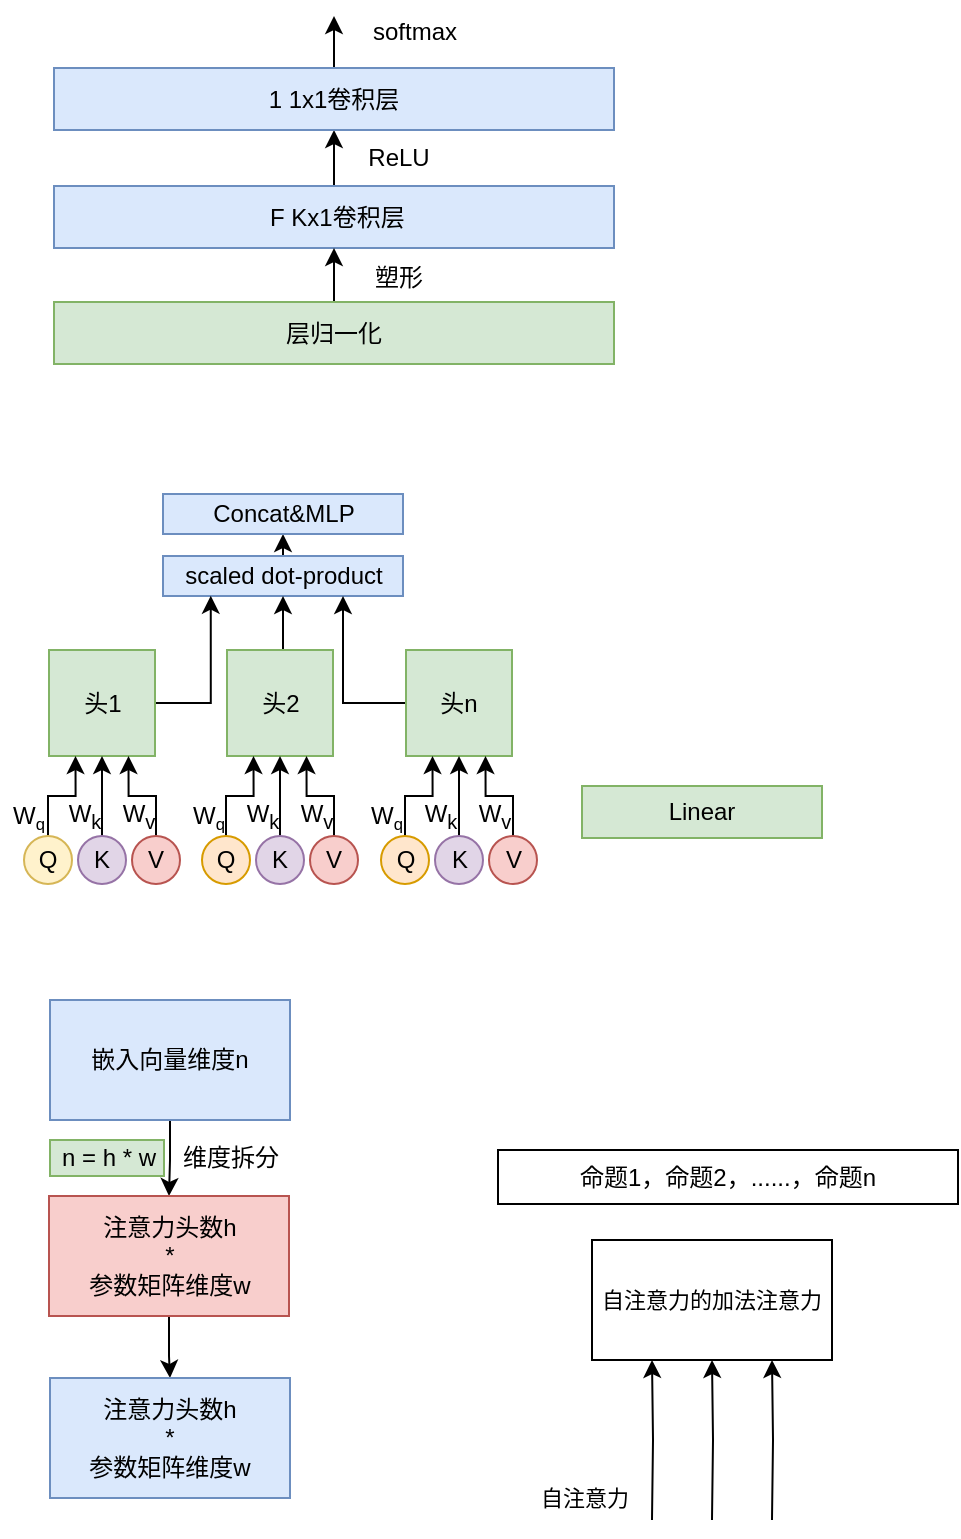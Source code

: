<mxfile version="16.5.1" type="device"><diagram id="_v-AHhavMZcdQ6MDlAJX" name="第 1 页"><mxGraphModel dx="494" dy="314" grid="0" gridSize="10" guides="1" tooltips="1" connect="1" arrows="1" fold="1" page="1" pageScale="1" pageWidth="1169" pageHeight="1654" math="0" shadow="0"><root><mxCell id="0"/><mxCell id="1" parent="0"/><mxCell id="8fVb1McFri_xJ-frWRwQ-6" style="edgeStyle=orthogonalEdgeStyle;rounded=0;orthogonalLoop=1;jettySize=auto;html=1;exitX=0.5;exitY=0;exitDx=0;exitDy=0;entryX=0.5;entryY=1;entryDx=0;entryDy=0;" edge="1" parent="1" source="8fVb1McFri_xJ-frWRwQ-1" target="8fVb1McFri_xJ-frWRwQ-4"><mxGeometry relative="1" as="geometry"/></mxCell><mxCell id="8fVb1McFri_xJ-frWRwQ-1" value="&amp;nbsp;F Kx1卷积层" style="rounded=0;whiteSpace=wrap;html=1;fillColor=#dae8fc;strokeColor=#6c8ebf;" vertex="1" parent="1"><mxGeometry x="192" y="146" width="280" height="31" as="geometry"/></mxCell><mxCell id="8fVb1McFri_xJ-frWRwQ-5" style="edgeStyle=orthogonalEdgeStyle;rounded=0;orthogonalLoop=1;jettySize=auto;html=1;exitX=0.5;exitY=0;exitDx=0;exitDy=0;entryX=0.5;entryY=1;entryDx=0;entryDy=0;" edge="1" parent="1" source="8fVb1McFri_xJ-frWRwQ-2" target="8fVb1McFri_xJ-frWRwQ-1"><mxGeometry relative="1" as="geometry"/></mxCell><mxCell id="8fVb1McFri_xJ-frWRwQ-2" value="层归一化" style="rounded=0;whiteSpace=wrap;html=1;fillColor=#d5e8d4;strokeColor=#82b366;" vertex="1" parent="1"><mxGeometry x="192" y="204" width="280" height="31" as="geometry"/></mxCell><mxCell id="8fVb1McFri_xJ-frWRwQ-8" style="edgeStyle=orthogonalEdgeStyle;rounded=0;orthogonalLoop=1;jettySize=auto;html=1;exitX=0.5;exitY=0;exitDx=0;exitDy=0;" edge="1" parent="1" source="8fVb1McFri_xJ-frWRwQ-4"><mxGeometry relative="1" as="geometry"><mxPoint x="332" y="61" as="targetPoint"/></mxGeometry></mxCell><mxCell id="8fVb1McFri_xJ-frWRwQ-4" value="1 1x1卷积层" style="rounded=0;whiteSpace=wrap;html=1;fillColor=#dae8fc;strokeColor=#6c8ebf;" vertex="1" parent="1"><mxGeometry x="192" y="87" width="280" height="31" as="geometry"/></mxCell><mxCell id="8fVb1McFri_xJ-frWRwQ-9" value="softmax" style="text;html=1;align=center;verticalAlign=middle;resizable=0;points=[];autosize=1;strokeColor=none;fillColor=none;" vertex="1" parent="1"><mxGeometry x="346" y="60" width="52" height="18" as="geometry"/></mxCell><mxCell id="8fVb1McFri_xJ-frWRwQ-10" value="ReLU" style="text;html=1;align=center;verticalAlign=middle;resizable=0;points=[];autosize=1;strokeColor=none;fillColor=none;" vertex="1" parent="1"><mxGeometry x="344" y="123" width="40" height="18" as="geometry"/></mxCell><mxCell id="8fVb1McFri_xJ-frWRwQ-12" value="塑形" style="text;html=1;align=center;verticalAlign=middle;resizable=0;points=[];autosize=1;strokeColor=none;fillColor=none;" vertex="1" parent="1"><mxGeometry x="347" y="183" width="34" height="18" as="geometry"/></mxCell><mxCell id="8fVb1McFri_xJ-frWRwQ-92" style="edgeStyle=orthogonalEdgeStyle;rounded=0;orthogonalLoop=1;jettySize=auto;html=1;exitX=0.5;exitY=0;exitDx=0;exitDy=0;entryX=0.5;entryY=1;entryDx=0;entryDy=0;" edge="1" parent="1" source="8fVb1McFri_xJ-frWRwQ-13" target="8fVb1McFri_xJ-frWRwQ-19"><mxGeometry relative="1" as="geometry"/></mxCell><mxCell id="8fVb1McFri_xJ-frWRwQ-13" value="scaled dot-product" style="rounded=0;whiteSpace=wrap;html=1;fillColor=#dae8fc;strokeColor=#6c8ebf;" vertex="1" parent="1"><mxGeometry x="246.5" y="331" width="120" height="20" as="geometry"/></mxCell><mxCell id="8fVb1McFri_xJ-frWRwQ-79" style="edgeStyle=orthogonalEdgeStyle;rounded=0;orthogonalLoop=1;jettySize=auto;html=1;exitX=1;exitY=0.5;exitDx=0;exitDy=0;entryX=0.199;entryY=0.992;entryDx=0;entryDy=0;entryPerimeter=0;" edge="1" parent="1" source="8fVb1McFri_xJ-frWRwQ-16" target="8fVb1McFri_xJ-frWRwQ-13"><mxGeometry relative="1" as="geometry"/></mxCell><mxCell id="8fVb1McFri_xJ-frWRwQ-16" value="头1" style="whiteSpace=wrap;html=1;aspect=fixed;fillColor=#d5e8d4;strokeColor=#82b366;" vertex="1" parent="1"><mxGeometry x="189.5" y="378" width="53" height="53" as="geometry"/></mxCell><mxCell id="8fVb1McFri_xJ-frWRwQ-19" value="Concat&amp;amp;MLP" style="rounded=0;whiteSpace=wrap;html=1;fillColor=#dae8fc;strokeColor=#6c8ebf;" vertex="1" parent="1"><mxGeometry x="246.5" y="300" width="120" height="20" as="geometry"/></mxCell><mxCell id="8fVb1McFri_xJ-frWRwQ-33" style="edgeStyle=orthogonalEdgeStyle;rounded=0;orthogonalLoop=1;jettySize=auto;html=1;exitX=0.5;exitY=0;exitDx=0;exitDy=0;entryX=0.25;entryY=1;entryDx=0;entryDy=0;" edge="1" parent="1" source="8fVb1McFri_xJ-frWRwQ-29" target="8fVb1McFri_xJ-frWRwQ-16"><mxGeometry relative="1" as="geometry"/></mxCell><mxCell id="8fVb1McFri_xJ-frWRwQ-29" value="Q" style="ellipse;whiteSpace=wrap;html=1;aspect=fixed;fillColor=#fff2cc;strokeColor=#d6b656;" vertex="1" parent="1"><mxGeometry x="177" y="471" width="24" height="24" as="geometry"/></mxCell><mxCell id="8fVb1McFri_xJ-frWRwQ-32" style="edgeStyle=orthogonalEdgeStyle;rounded=0;orthogonalLoop=1;jettySize=auto;html=1;exitX=0.5;exitY=0;exitDx=0;exitDy=0;entryX=0.5;entryY=1;entryDx=0;entryDy=0;" edge="1" parent="1" source="8fVb1McFri_xJ-frWRwQ-30" target="8fVb1McFri_xJ-frWRwQ-16"><mxGeometry relative="1" as="geometry"/></mxCell><mxCell id="8fVb1McFri_xJ-frWRwQ-30" value="K" style="ellipse;whiteSpace=wrap;html=1;aspect=fixed;fillColor=#e1d5e7;strokeColor=#9673a6;" vertex="1" parent="1"><mxGeometry x="204" y="471" width="24" height="24" as="geometry"/></mxCell><mxCell id="8fVb1McFri_xJ-frWRwQ-34" style="edgeStyle=orthogonalEdgeStyle;rounded=0;orthogonalLoop=1;jettySize=auto;html=1;exitX=0.5;exitY=0;exitDx=0;exitDy=0;entryX=0.75;entryY=1;entryDx=0;entryDy=0;" edge="1" parent="1" source="8fVb1McFri_xJ-frWRwQ-31" target="8fVb1McFri_xJ-frWRwQ-16"><mxGeometry relative="1" as="geometry"/></mxCell><mxCell id="8fVb1McFri_xJ-frWRwQ-31" value="V" style="ellipse;whiteSpace=wrap;html=1;aspect=fixed;fillColor=#f8cecc;strokeColor=#b85450;" vertex="1" parent="1"><mxGeometry x="231" y="471" width="24" height="24" as="geometry"/></mxCell><mxCell id="8fVb1McFri_xJ-frWRwQ-35" value="W&lt;span style=&quot;font-size: 10px&quot;&gt;&lt;sub&gt;q&lt;/sub&gt;&lt;/span&gt;" style="text;html=1;align=center;verticalAlign=middle;resizable=0;points=[];autosize=1;strokeColor=none;fillColor=none;" vertex="1" parent="1"><mxGeometry x="165.5" y="450" width="26" height="22" as="geometry"/></mxCell><mxCell id="8fVb1McFri_xJ-frWRwQ-36" value="W&lt;sub&gt;k&lt;/sub&gt;" style="text;html=1;align=center;verticalAlign=middle;resizable=0;points=[];autosize=1;strokeColor=none;fillColor=none;" vertex="1" parent="1"><mxGeometry x="193.5" y="449" width="26" height="23" as="geometry"/></mxCell><mxCell id="8fVb1McFri_xJ-frWRwQ-37" value="W&lt;sub&gt;v&lt;/sub&gt;" style="text;html=1;align=center;verticalAlign=middle;resizable=0;points=[];autosize=1;strokeColor=none;fillColor=none;" vertex="1" parent="1"><mxGeometry x="220.5" y="449" width="26" height="23" as="geometry"/></mxCell><mxCell id="8fVb1McFri_xJ-frWRwQ-78" style="edgeStyle=orthogonalEdgeStyle;rounded=0;orthogonalLoop=1;jettySize=auto;html=1;exitX=0.5;exitY=0;exitDx=0;exitDy=0;entryX=0.5;entryY=1;entryDx=0;entryDy=0;" edge="1" parent="1" source="8fVb1McFri_xJ-frWRwQ-58" target="8fVb1McFri_xJ-frWRwQ-13"><mxGeometry relative="1" as="geometry"/></mxCell><mxCell id="8fVb1McFri_xJ-frWRwQ-58" value="头2" style="whiteSpace=wrap;html=1;aspect=fixed;fillColor=#d5e8d4;strokeColor=#82b366;" vertex="1" parent="1"><mxGeometry x="278.5" y="378" width="53" height="53" as="geometry"/></mxCell><mxCell id="8fVb1McFri_xJ-frWRwQ-59" style="edgeStyle=orthogonalEdgeStyle;rounded=0;orthogonalLoop=1;jettySize=auto;html=1;exitX=0.5;exitY=0;exitDx=0;exitDy=0;entryX=0.25;entryY=1;entryDx=0;entryDy=0;" edge="1" parent="1" source="8fVb1McFri_xJ-frWRwQ-60" target="8fVb1McFri_xJ-frWRwQ-58"><mxGeometry relative="1" as="geometry"/></mxCell><mxCell id="8fVb1McFri_xJ-frWRwQ-60" value="Q" style="ellipse;whiteSpace=wrap;html=1;aspect=fixed;fillColor=#ffe6cc;strokeColor=#d79b00;" vertex="1" parent="1"><mxGeometry x="266" y="471" width="24" height="24" as="geometry"/></mxCell><mxCell id="8fVb1McFri_xJ-frWRwQ-61" style="edgeStyle=orthogonalEdgeStyle;rounded=0;orthogonalLoop=1;jettySize=auto;html=1;exitX=0.5;exitY=0;exitDx=0;exitDy=0;entryX=0.5;entryY=1;entryDx=0;entryDy=0;" edge="1" parent="1" source="8fVb1McFri_xJ-frWRwQ-62" target="8fVb1McFri_xJ-frWRwQ-58"><mxGeometry relative="1" as="geometry"/></mxCell><mxCell id="8fVb1McFri_xJ-frWRwQ-62" value="K" style="ellipse;whiteSpace=wrap;html=1;aspect=fixed;fillColor=#e1d5e7;strokeColor=#9673a6;" vertex="1" parent="1"><mxGeometry x="293" y="471" width="24" height="24" as="geometry"/></mxCell><mxCell id="8fVb1McFri_xJ-frWRwQ-63" style="edgeStyle=orthogonalEdgeStyle;rounded=0;orthogonalLoop=1;jettySize=auto;html=1;exitX=0.5;exitY=0;exitDx=0;exitDy=0;entryX=0.75;entryY=1;entryDx=0;entryDy=0;" edge="1" parent="1" source="8fVb1McFri_xJ-frWRwQ-64" target="8fVb1McFri_xJ-frWRwQ-58"><mxGeometry relative="1" as="geometry"/></mxCell><mxCell id="8fVb1McFri_xJ-frWRwQ-64" value="V" style="ellipse;whiteSpace=wrap;html=1;aspect=fixed;fillColor=#f8cecc;strokeColor=#b85450;" vertex="1" parent="1"><mxGeometry x="320" y="471" width="24" height="24" as="geometry"/></mxCell><mxCell id="8fVb1McFri_xJ-frWRwQ-65" value="W&lt;span style=&quot;font-size: 10px&quot;&gt;&lt;sub&gt;q&lt;/sub&gt;&lt;/span&gt;" style="text;html=1;align=center;verticalAlign=middle;resizable=0;points=[];autosize=1;strokeColor=none;fillColor=none;" vertex="1" parent="1"><mxGeometry x="256" y="450" width="26" height="22" as="geometry"/></mxCell><mxCell id="8fVb1McFri_xJ-frWRwQ-66" value="W&lt;sub&gt;k&lt;/sub&gt;" style="text;html=1;align=center;verticalAlign=middle;resizable=0;points=[];autosize=1;strokeColor=none;fillColor=none;" vertex="1" parent="1"><mxGeometry x="282.5" y="449" width="26" height="23" as="geometry"/></mxCell><mxCell id="8fVb1McFri_xJ-frWRwQ-67" value="W&lt;sub&gt;v&lt;/sub&gt;" style="text;html=1;align=center;verticalAlign=middle;resizable=0;points=[];autosize=1;strokeColor=none;fillColor=none;" vertex="1" parent="1"><mxGeometry x="309.5" y="449" width="26" height="23" as="geometry"/></mxCell><mxCell id="8fVb1McFri_xJ-frWRwQ-81" style="edgeStyle=orthogonalEdgeStyle;rounded=0;orthogonalLoop=1;jettySize=auto;html=1;exitX=0;exitY=0.5;exitDx=0;exitDy=0;entryX=0.75;entryY=1;entryDx=0;entryDy=0;" edge="1" parent="1" source="8fVb1McFri_xJ-frWRwQ-68" target="8fVb1McFri_xJ-frWRwQ-13"><mxGeometry relative="1" as="geometry"/></mxCell><mxCell id="8fVb1McFri_xJ-frWRwQ-68" value="头n" style="whiteSpace=wrap;html=1;aspect=fixed;fillColor=#d5e8d4;strokeColor=#82b366;" vertex="1" parent="1"><mxGeometry x="368" y="378" width="53" height="53" as="geometry"/></mxCell><mxCell id="8fVb1McFri_xJ-frWRwQ-69" style="edgeStyle=orthogonalEdgeStyle;rounded=0;orthogonalLoop=1;jettySize=auto;html=1;exitX=0.5;exitY=0;exitDx=0;exitDy=0;entryX=0.25;entryY=1;entryDx=0;entryDy=0;" edge="1" parent="1" source="8fVb1McFri_xJ-frWRwQ-70" target="8fVb1McFri_xJ-frWRwQ-68"><mxGeometry relative="1" as="geometry"/></mxCell><mxCell id="8fVb1McFri_xJ-frWRwQ-70" value="Q" style="ellipse;whiteSpace=wrap;html=1;aspect=fixed;fillColor=#ffe6cc;strokeColor=#d79b00;" vertex="1" parent="1"><mxGeometry x="355.5" y="471" width="24" height="24" as="geometry"/></mxCell><mxCell id="8fVb1McFri_xJ-frWRwQ-71" style="edgeStyle=orthogonalEdgeStyle;rounded=0;orthogonalLoop=1;jettySize=auto;html=1;exitX=0.5;exitY=0;exitDx=0;exitDy=0;entryX=0.5;entryY=1;entryDx=0;entryDy=0;" edge="1" parent="1" source="8fVb1McFri_xJ-frWRwQ-72" target="8fVb1McFri_xJ-frWRwQ-68"><mxGeometry relative="1" as="geometry"/></mxCell><mxCell id="8fVb1McFri_xJ-frWRwQ-72" value="K" style="ellipse;whiteSpace=wrap;html=1;aspect=fixed;fillColor=#e1d5e7;strokeColor=#9673a6;" vertex="1" parent="1"><mxGeometry x="382.5" y="471" width="24" height="24" as="geometry"/></mxCell><mxCell id="8fVb1McFri_xJ-frWRwQ-73" style="edgeStyle=orthogonalEdgeStyle;rounded=0;orthogonalLoop=1;jettySize=auto;html=1;exitX=0.5;exitY=0;exitDx=0;exitDy=0;entryX=0.75;entryY=1;entryDx=0;entryDy=0;" edge="1" parent="1" source="8fVb1McFri_xJ-frWRwQ-74" target="8fVb1McFri_xJ-frWRwQ-68"><mxGeometry relative="1" as="geometry"/></mxCell><mxCell id="8fVb1McFri_xJ-frWRwQ-74" value="V" style="ellipse;whiteSpace=wrap;html=1;aspect=fixed;fillColor=#f8cecc;strokeColor=#b85450;" vertex="1" parent="1"><mxGeometry x="409.5" y="471" width="24" height="24" as="geometry"/></mxCell><mxCell id="8fVb1McFri_xJ-frWRwQ-75" value="W&lt;span style=&quot;font-size: 10px&quot;&gt;&lt;sub&gt;q&lt;/sub&gt;&lt;/span&gt;" style="text;html=1;align=center;verticalAlign=middle;resizable=0;points=[];autosize=1;strokeColor=none;fillColor=none;" vertex="1" parent="1"><mxGeometry x="345" y="450" width="26" height="22" as="geometry"/></mxCell><mxCell id="8fVb1McFri_xJ-frWRwQ-76" value="W&lt;sub&gt;k&lt;/sub&gt;" style="text;html=1;align=center;verticalAlign=middle;resizable=0;points=[];autosize=1;strokeColor=none;fillColor=none;" vertex="1" parent="1"><mxGeometry x="372" y="449" width="26" height="23" as="geometry"/></mxCell><mxCell id="8fVb1McFri_xJ-frWRwQ-77" value="W&lt;sub&gt;v&lt;/sub&gt;" style="text;html=1;align=center;verticalAlign=middle;resizable=0;points=[];autosize=1;strokeColor=none;fillColor=none;" vertex="1" parent="1"><mxGeometry x="399" y="449" width="26" height="23" as="geometry"/></mxCell><mxCell id="8fVb1McFri_xJ-frWRwQ-85" value="" style="edgeStyle=orthogonalEdgeStyle;rounded=0;orthogonalLoop=1;jettySize=auto;html=1;" edge="1" parent="1" source="8fVb1McFri_xJ-frWRwQ-82" target="8fVb1McFri_xJ-frWRwQ-84"><mxGeometry relative="1" as="geometry"/></mxCell><mxCell id="8fVb1McFri_xJ-frWRwQ-82" value="嵌入向量维度n" style="rounded=0;whiteSpace=wrap;html=1;fillColor=#dae8fc;strokeColor=#6c8ebf;" vertex="1" parent="1"><mxGeometry x="190" y="553" width="120" height="60" as="geometry"/></mxCell><mxCell id="8fVb1McFri_xJ-frWRwQ-91" value="" style="edgeStyle=orthogonalEdgeStyle;rounded=0;orthogonalLoop=1;jettySize=auto;html=1;" edge="1" parent="1" source="8fVb1McFri_xJ-frWRwQ-84" target="8fVb1McFri_xJ-frWRwQ-90"><mxGeometry relative="1" as="geometry"/></mxCell><mxCell id="8fVb1McFri_xJ-frWRwQ-84" value="注意力头数h&lt;br&gt;*&lt;br&gt;参数矩阵维度w" style="rounded=0;whiteSpace=wrap;html=1;fillColor=#f8cecc;strokeColor=#b85450;" vertex="1" parent="1"><mxGeometry x="189.5" y="651" width="120" height="60" as="geometry"/></mxCell><mxCell id="8fVb1McFri_xJ-frWRwQ-86" value="维度拆分" style="text;html=1;align=center;verticalAlign=middle;resizable=0;points=[];autosize=1;strokeColor=none;fillColor=none;" vertex="1" parent="1"><mxGeometry x="250.5" y="623" width="58" height="18" as="geometry"/></mxCell><mxCell id="8fVb1McFri_xJ-frWRwQ-87" value="n = h * w" style="text;html=1;align=center;verticalAlign=middle;resizable=0;points=[];autosize=1;strokeColor=#82b366;fillColor=#d5e8d4;" vertex="1" parent="1"><mxGeometry x="190" y="623" width="57" height="18" as="geometry"/></mxCell><mxCell id="8fVb1McFri_xJ-frWRwQ-90" value="注意力头数h&lt;br&gt;*&lt;br&gt;参数矩阵维度w" style="rounded=0;whiteSpace=wrap;html=1;fillColor=#dae8fc;strokeColor=#6c8ebf;" vertex="1" parent="1"><mxGeometry x="190" y="742" width="120" height="60" as="geometry"/></mxCell><mxCell id="8fVb1McFri_xJ-frWRwQ-94" value="Linear" style="rounded=0;whiteSpace=wrap;html=1;fillColor=#d5e8d4;strokeColor=#82b366;" vertex="1" parent="1"><mxGeometry x="456" y="446" width="120" height="26" as="geometry"/></mxCell><mxCell id="8fVb1McFri_xJ-frWRwQ-95" value="&lt;font style=&quot;font-size: 12px&quot;&gt;命题1，命题2，......，命题n&lt;/font&gt;" style="rounded=0;whiteSpace=wrap;html=1;" vertex="1" parent="1"><mxGeometry x="414" y="628" width="230" height="27" as="geometry"/></mxCell><mxCell id="8fVb1McFri_xJ-frWRwQ-101" value="" style="edgeStyle=orthogonalEdgeStyle;rounded=0;orthogonalLoop=1;jettySize=auto;html=1;fontSize=12;" edge="1" parent="1" target="8fVb1McFri_xJ-frWRwQ-100"><mxGeometry relative="1" as="geometry"><mxPoint x="521" y="813" as="sourcePoint"/></mxGeometry></mxCell><mxCell id="8fVb1McFri_xJ-frWRwQ-102" style="edgeStyle=orthogonalEdgeStyle;rounded=0;orthogonalLoop=1;jettySize=auto;html=1;exitX=0.25;exitY=0;exitDx=0;exitDy=0;entryX=0.25;entryY=1;entryDx=0;entryDy=0;fontSize=12;" edge="1" parent="1" target="8fVb1McFri_xJ-frWRwQ-100"><mxGeometry relative="1" as="geometry"><mxPoint x="491" y="813" as="sourcePoint"/></mxGeometry></mxCell><mxCell id="8fVb1McFri_xJ-frWRwQ-103" style="edgeStyle=orthogonalEdgeStyle;rounded=0;orthogonalLoop=1;jettySize=auto;html=1;exitX=0.75;exitY=0;exitDx=0;exitDy=0;entryX=0.75;entryY=1;entryDx=0;entryDy=0;fontSize=12;" edge="1" parent="1" target="8fVb1McFri_xJ-frWRwQ-100"><mxGeometry relative="1" as="geometry"><mxPoint x="551" y="813" as="sourcePoint"/></mxGeometry></mxCell><mxCell id="8fVb1McFri_xJ-frWRwQ-100" value="&lt;font style=&quot;font-size: 11px&quot;&gt;自注意力的加法注意力&lt;/font&gt;" style="rounded=0;whiteSpace=wrap;html=1;fontSize=12;" vertex="1" parent="1"><mxGeometry x="461" y="673" width="120" height="60" as="geometry"/></mxCell><mxCell id="8fVb1McFri_xJ-frWRwQ-104" value="自注意力" style="text;html=1;align=center;verticalAlign=middle;resizable=0;points=[];autosize=1;strokeColor=none;fillColor=none;fontSize=11;" vertex="1" parent="1"><mxGeometry x="430" y="793" width="54" height="17" as="geometry"/></mxCell></root></mxGraphModel></diagram></mxfile>